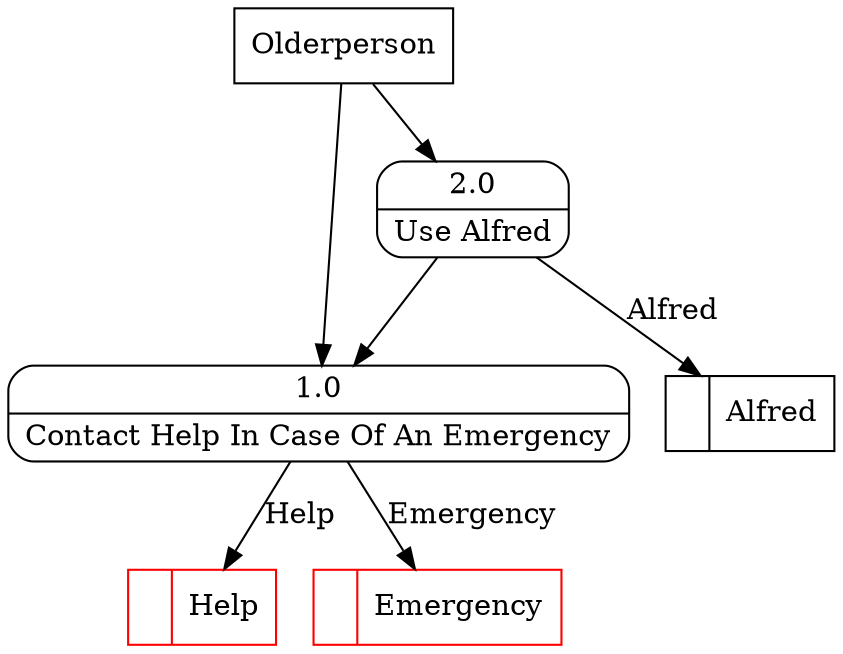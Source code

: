 digraph dfd2{ 
node[shape=record]
200 [label="<f0>  |<f1> Help " color=red];
201 [label="<f0>  |<f1> Alfred " ];
202 [label="<f0>  |<f1> Emergency " color=red];
203 [label="Olderperson" shape=box];
204 [label="{<f0> 1.0|<f1> Contact Help In Case Of An Emergency }" shape=Mrecord];
205 [label="{<f0> 2.0|<f1> Use Alfred }" shape=Mrecord];
203 -> 204
203 -> 205
204 -> 200 [label="Help"]
204 -> 202 [label="Emergency"]
205 -> 204
205 -> 201 [label="Alfred"]
}